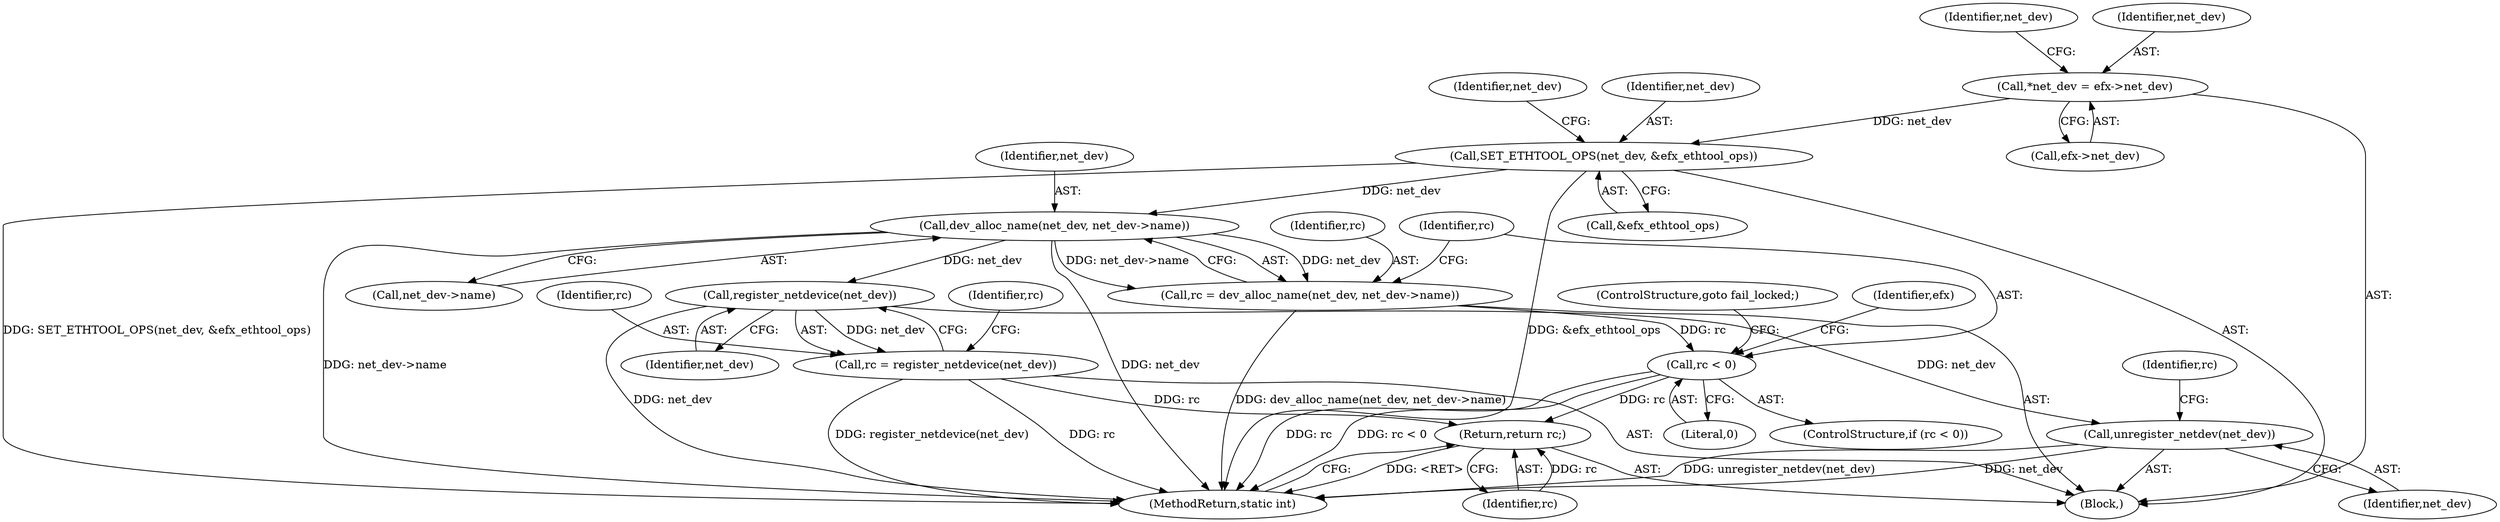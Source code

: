 digraph "0_linux_68cb695ccecf949d48949e72f8ce591fdaaa325c_0@pointer" {
"1000159" [label="(Call,dev_alloc_name(net_dev, net_dev->name))"];
"1000135" [label="(Call,SET_ETHTOOL_OPS(net_dev, &efx_ethtool_ops))"];
"1000106" [label="(Call,*net_dev = efx->net_dev)"];
"1000157" [label="(Call,rc = dev_alloc_name(net_dev, net_dev->name))"];
"1000165" [label="(Call,rc < 0)"];
"1000220" [label="(Return,return rc;)"];
"1000173" [label="(Call,register_netdevice(net_dev))"];
"1000171" [label="(Call,rc = register_netdevice(net_dev))"];
"1000223" [label="(Call,unregister_netdev(net_dev))"];
"1000227" [label="(MethodReturn,static int)"];
"1000161" [label="(Call,net_dev->name)"];
"1000164" [label="(ControlStructure,if (rc < 0))"];
"1000170" [label="(Identifier,efx)"];
"1000165" [label="(Call,rc < 0)"];
"1000160" [label="(Identifier,net_dev)"];
"1000159" [label="(Call,dev_alloc_name(net_dev, net_dev->name))"];
"1000104" [label="(Block,)"];
"1000141" [label="(Identifier,net_dev)"];
"1000173" [label="(Call,register_netdevice(net_dev))"];
"1000223" [label="(Call,unregister_netdev(net_dev))"];
"1000157" [label="(Call,rc = dev_alloc_name(net_dev, net_dev->name))"];
"1000176" [label="(Identifier,rc)"];
"1000136" [label="(Identifier,net_dev)"];
"1000220" [label="(Return,return rc;)"];
"1000224" [label="(Identifier,net_dev)"];
"1000158" [label="(Identifier,rc)"];
"1000106" [label="(Call,*net_dev = efx->net_dev)"];
"1000221" [label="(Identifier,rc)"];
"1000167" [label="(Literal,0)"];
"1000174" [label="(Identifier,net_dev)"];
"1000226" [label="(Identifier,rc)"];
"1000108" [label="(Call,efx->net_dev)"];
"1000115" [label="(Identifier,net_dev)"];
"1000135" [label="(Call,SET_ETHTOOL_OPS(net_dev, &efx_ethtool_ops))"];
"1000171" [label="(Call,rc = register_netdevice(net_dev))"];
"1000168" [label="(ControlStructure,goto fail_locked;)"];
"1000166" [label="(Identifier,rc)"];
"1000172" [label="(Identifier,rc)"];
"1000107" [label="(Identifier,net_dev)"];
"1000137" [label="(Call,&efx_ethtool_ops)"];
"1000159" -> "1000157"  [label="AST: "];
"1000159" -> "1000161"  [label="CFG: "];
"1000160" -> "1000159"  [label="AST: "];
"1000161" -> "1000159"  [label="AST: "];
"1000157" -> "1000159"  [label="CFG: "];
"1000159" -> "1000227"  [label="DDG: net_dev"];
"1000159" -> "1000227"  [label="DDG: net_dev->name"];
"1000159" -> "1000157"  [label="DDG: net_dev"];
"1000159" -> "1000157"  [label="DDG: net_dev->name"];
"1000135" -> "1000159"  [label="DDG: net_dev"];
"1000159" -> "1000173"  [label="DDG: net_dev"];
"1000135" -> "1000104"  [label="AST: "];
"1000135" -> "1000137"  [label="CFG: "];
"1000136" -> "1000135"  [label="AST: "];
"1000137" -> "1000135"  [label="AST: "];
"1000141" -> "1000135"  [label="CFG: "];
"1000135" -> "1000227"  [label="DDG: SET_ETHTOOL_OPS(net_dev, &efx_ethtool_ops)"];
"1000135" -> "1000227"  [label="DDG: &efx_ethtool_ops"];
"1000106" -> "1000135"  [label="DDG: net_dev"];
"1000106" -> "1000104"  [label="AST: "];
"1000106" -> "1000108"  [label="CFG: "];
"1000107" -> "1000106"  [label="AST: "];
"1000108" -> "1000106"  [label="AST: "];
"1000115" -> "1000106"  [label="CFG: "];
"1000157" -> "1000104"  [label="AST: "];
"1000158" -> "1000157"  [label="AST: "];
"1000166" -> "1000157"  [label="CFG: "];
"1000157" -> "1000227"  [label="DDG: dev_alloc_name(net_dev, net_dev->name)"];
"1000157" -> "1000165"  [label="DDG: rc"];
"1000165" -> "1000164"  [label="AST: "];
"1000165" -> "1000167"  [label="CFG: "];
"1000166" -> "1000165"  [label="AST: "];
"1000167" -> "1000165"  [label="AST: "];
"1000168" -> "1000165"  [label="CFG: "];
"1000170" -> "1000165"  [label="CFG: "];
"1000165" -> "1000227"  [label="DDG: rc"];
"1000165" -> "1000227"  [label="DDG: rc < 0"];
"1000165" -> "1000220"  [label="DDG: rc"];
"1000220" -> "1000104"  [label="AST: "];
"1000220" -> "1000221"  [label="CFG: "];
"1000221" -> "1000220"  [label="AST: "];
"1000227" -> "1000220"  [label="CFG: "];
"1000220" -> "1000227"  [label="DDG: <RET>"];
"1000221" -> "1000220"  [label="DDG: rc"];
"1000171" -> "1000220"  [label="DDG: rc"];
"1000173" -> "1000171"  [label="AST: "];
"1000173" -> "1000174"  [label="CFG: "];
"1000174" -> "1000173"  [label="AST: "];
"1000171" -> "1000173"  [label="CFG: "];
"1000173" -> "1000227"  [label="DDG: net_dev"];
"1000173" -> "1000171"  [label="DDG: net_dev"];
"1000173" -> "1000223"  [label="DDG: net_dev"];
"1000171" -> "1000104"  [label="AST: "];
"1000172" -> "1000171"  [label="AST: "];
"1000176" -> "1000171"  [label="CFG: "];
"1000171" -> "1000227"  [label="DDG: rc"];
"1000171" -> "1000227"  [label="DDG: register_netdevice(net_dev)"];
"1000223" -> "1000104"  [label="AST: "];
"1000223" -> "1000224"  [label="CFG: "];
"1000224" -> "1000223"  [label="AST: "];
"1000226" -> "1000223"  [label="CFG: "];
"1000223" -> "1000227"  [label="DDG: unregister_netdev(net_dev)"];
"1000223" -> "1000227"  [label="DDG: net_dev"];
}
